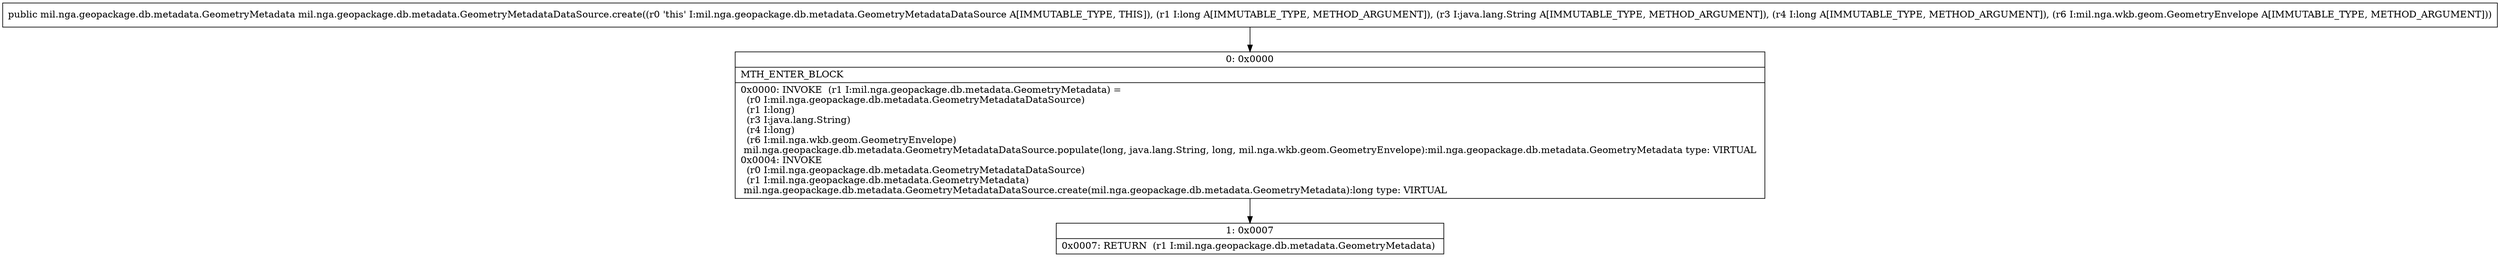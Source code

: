 digraph "CFG formil.nga.geopackage.db.metadata.GeometryMetadataDataSource.create(JLjava\/lang\/String;JLmil\/nga\/wkb\/geom\/GeometryEnvelope;)Lmil\/nga\/geopackage\/db\/metadata\/GeometryMetadata;" {
Node_0 [shape=record,label="{0\:\ 0x0000|MTH_ENTER_BLOCK\l|0x0000: INVOKE  (r1 I:mil.nga.geopackage.db.metadata.GeometryMetadata) = \l  (r0 I:mil.nga.geopackage.db.metadata.GeometryMetadataDataSource)\l  (r1 I:long)\l  (r3 I:java.lang.String)\l  (r4 I:long)\l  (r6 I:mil.nga.wkb.geom.GeometryEnvelope)\l mil.nga.geopackage.db.metadata.GeometryMetadataDataSource.populate(long, java.lang.String, long, mil.nga.wkb.geom.GeometryEnvelope):mil.nga.geopackage.db.metadata.GeometryMetadata type: VIRTUAL \l0x0004: INVOKE  \l  (r0 I:mil.nga.geopackage.db.metadata.GeometryMetadataDataSource)\l  (r1 I:mil.nga.geopackage.db.metadata.GeometryMetadata)\l mil.nga.geopackage.db.metadata.GeometryMetadataDataSource.create(mil.nga.geopackage.db.metadata.GeometryMetadata):long type: VIRTUAL \l}"];
Node_1 [shape=record,label="{1\:\ 0x0007|0x0007: RETURN  (r1 I:mil.nga.geopackage.db.metadata.GeometryMetadata) \l}"];
MethodNode[shape=record,label="{public mil.nga.geopackage.db.metadata.GeometryMetadata mil.nga.geopackage.db.metadata.GeometryMetadataDataSource.create((r0 'this' I:mil.nga.geopackage.db.metadata.GeometryMetadataDataSource A[IMMUTABLE_TYPE, THIS]), (r1 I:long A[IMMUTABLE_TYPE, METHOD_ARGUMENT]), (r3 I:java.lang.String A[IMMUTABLE_TYPE, METHOD_ARGUMENT]), (r4 I:long A[IMMUTABLE_TYPE, METHOD_ARGUMENT]), (r6 I:mil.nga.wkb.geom.GeometryEnvelope A[IMMUTABLE_TYPE, METHOD_ARGUMENT])) }"];
MethodNode -> Node_0;
Node_0 -> Node_1;
}

